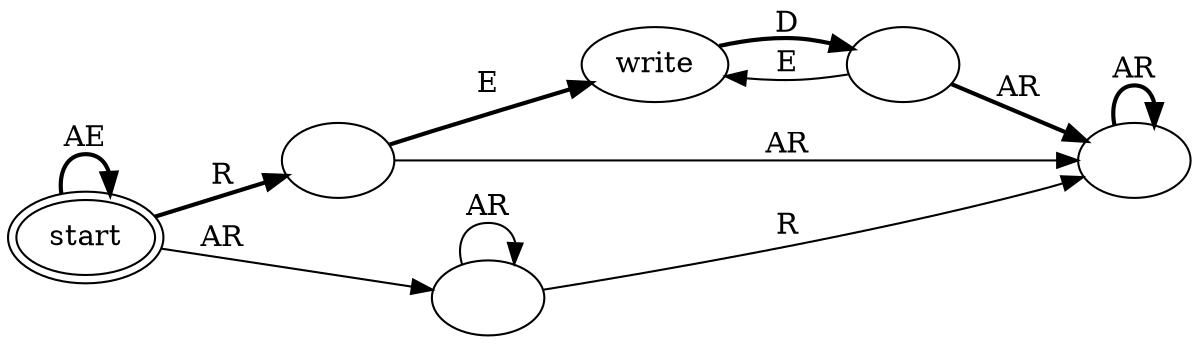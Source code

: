 digraph opgrouptransitions
{
	rankdir=LR
	"start" [label="start",peripheries=2]
	"a" [label=""]
	"b" [label="write"]
	"c" [label=""]
	"d" [label=""]
	"e" [label=""]
	"start" -> "start" [label="AE",style=bold]
	"start" -> "a" [label="R",style=bold]
	"start" -> "d" [label="AR"]
	"a" -> "b" [label="E",style=bold]
	"a" -> "e" [label="AR"]
	"b" -> "c" [label="D",style=bold]
	"c" -> "b" [label="E"]
	"c" -> "e" [label="AR",style=bold]
	"d" -> "d" [label="AR"]
	"d" -> "e" [label="R"]
	"e" -> "e" [label="AR",style=bold]
}

